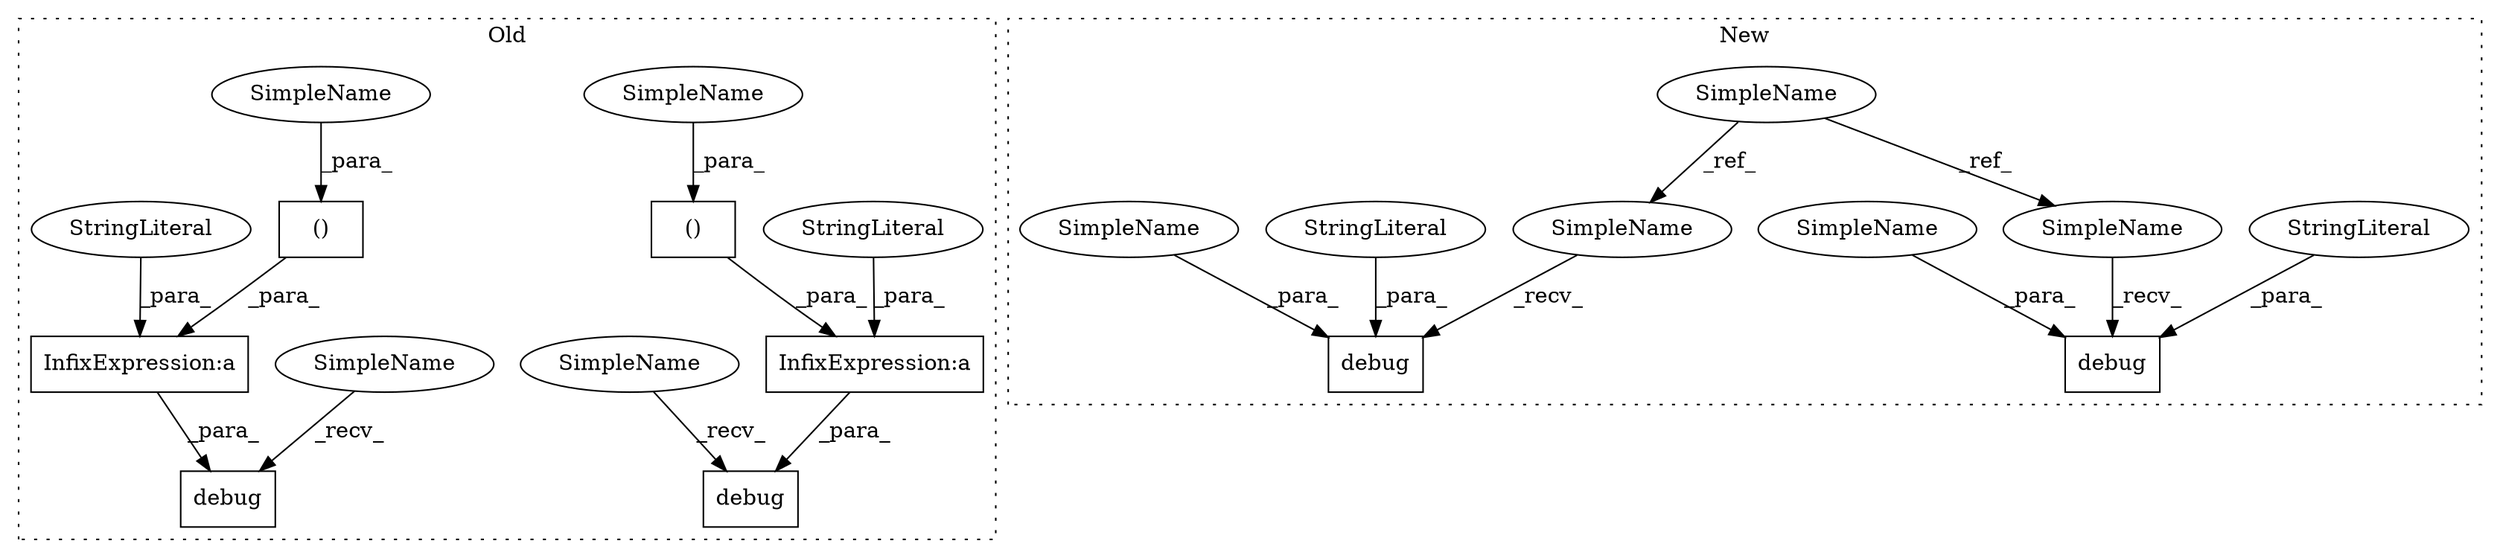 digraph G {
subgraph cluster0 {
1 [label="()" a="106" s="6153" l="30" shape="box"];
4 [label="InfixExpression:a" a="27" s="6135" l="18" shape="box"];
5 [label="StringLiteral" a="45" s="6100" l="35" shape="ellipse"];
6 [label="debug" a="32" s="6094,6183" l="6,2" shape="box"];
7 [label="()" a="106" s="9039" l="30" shape="box"];
8 [label="InfixExpression:a" a="27" s="9023" l="16" shape="box"];
10 [label="debug" a="32" s="8982,9069" l="6,2" shape="box"];
12 [label="StringLiteral" a="45" s="8988" l="35" shape="ellipse"];
16 [label="SimpleName" a="42" s="6172" l="11" shape="ellipse"];
17 [label="SimpleName" a="42" s="9058" l="11" shape="ellipse"];
18 [label="SimpleName" a="42" s="6087" l="6" shape="ellipse"];
19 [label="SimpleName" a="42" s="8975" l="6" shape="ellipse"];
label = "Old";
style="dotted";
}
subgraph cluster1 {
2 [label="debug" a="32" s="5990,6050" l="6,1" shape="box"];
3 [label="StringLiteral" a="45" s="5996" l="35" shape="ellipse"];
9 [label="debug" a="32" s="8790,8850" l="6,1" shape="box"];
11 [label="StringLiteral" a="45" s="8796" l="35" shape="ellipse"];
13 [label="SimpleName" a="42" s="3513" l="6" shape="ellipse"];
14 [label="SimpleName" a="42" s="8783" l="6" shape="ellipse"];
15 [label="SimpleName" a="42" s="5983" l="6" shape="ellipse"];
20 [label="SimpleName" a="42" s="6039" l="11" shape="ellipse"];
21 [label="SimpleName" a="42" s="8839" l="11" shape="ellipse"];
label = "New";
style="dotted";
}
1 -> 4 [label="_para_"];
3 -> 2 [label="_para_"];
4 -> 6 [label="_para_"];
5 -> 4 [label="_para_"];
7 -> 8 [label="_para_"];
8 -> 10 [label="_para_"];
11 -> 9 [label="_para_"];
12 -> 8 [label="_para_"];
13 -> 14 [label="_ref_"];
13 -> 15 [label="_ref_"];
14 -> 9 [label="_recv_"];
15 -> 2 [label="_recv_"];
16 -> 1 [label="_para_"];
17 -> 7 [label="_para_"];
18 -> 6 [label="_recv_"];
19 -> 10 [label="_recv_"];
20 -> 2 [label="_para_"];
21 -> 9 [label="_para_"];
}